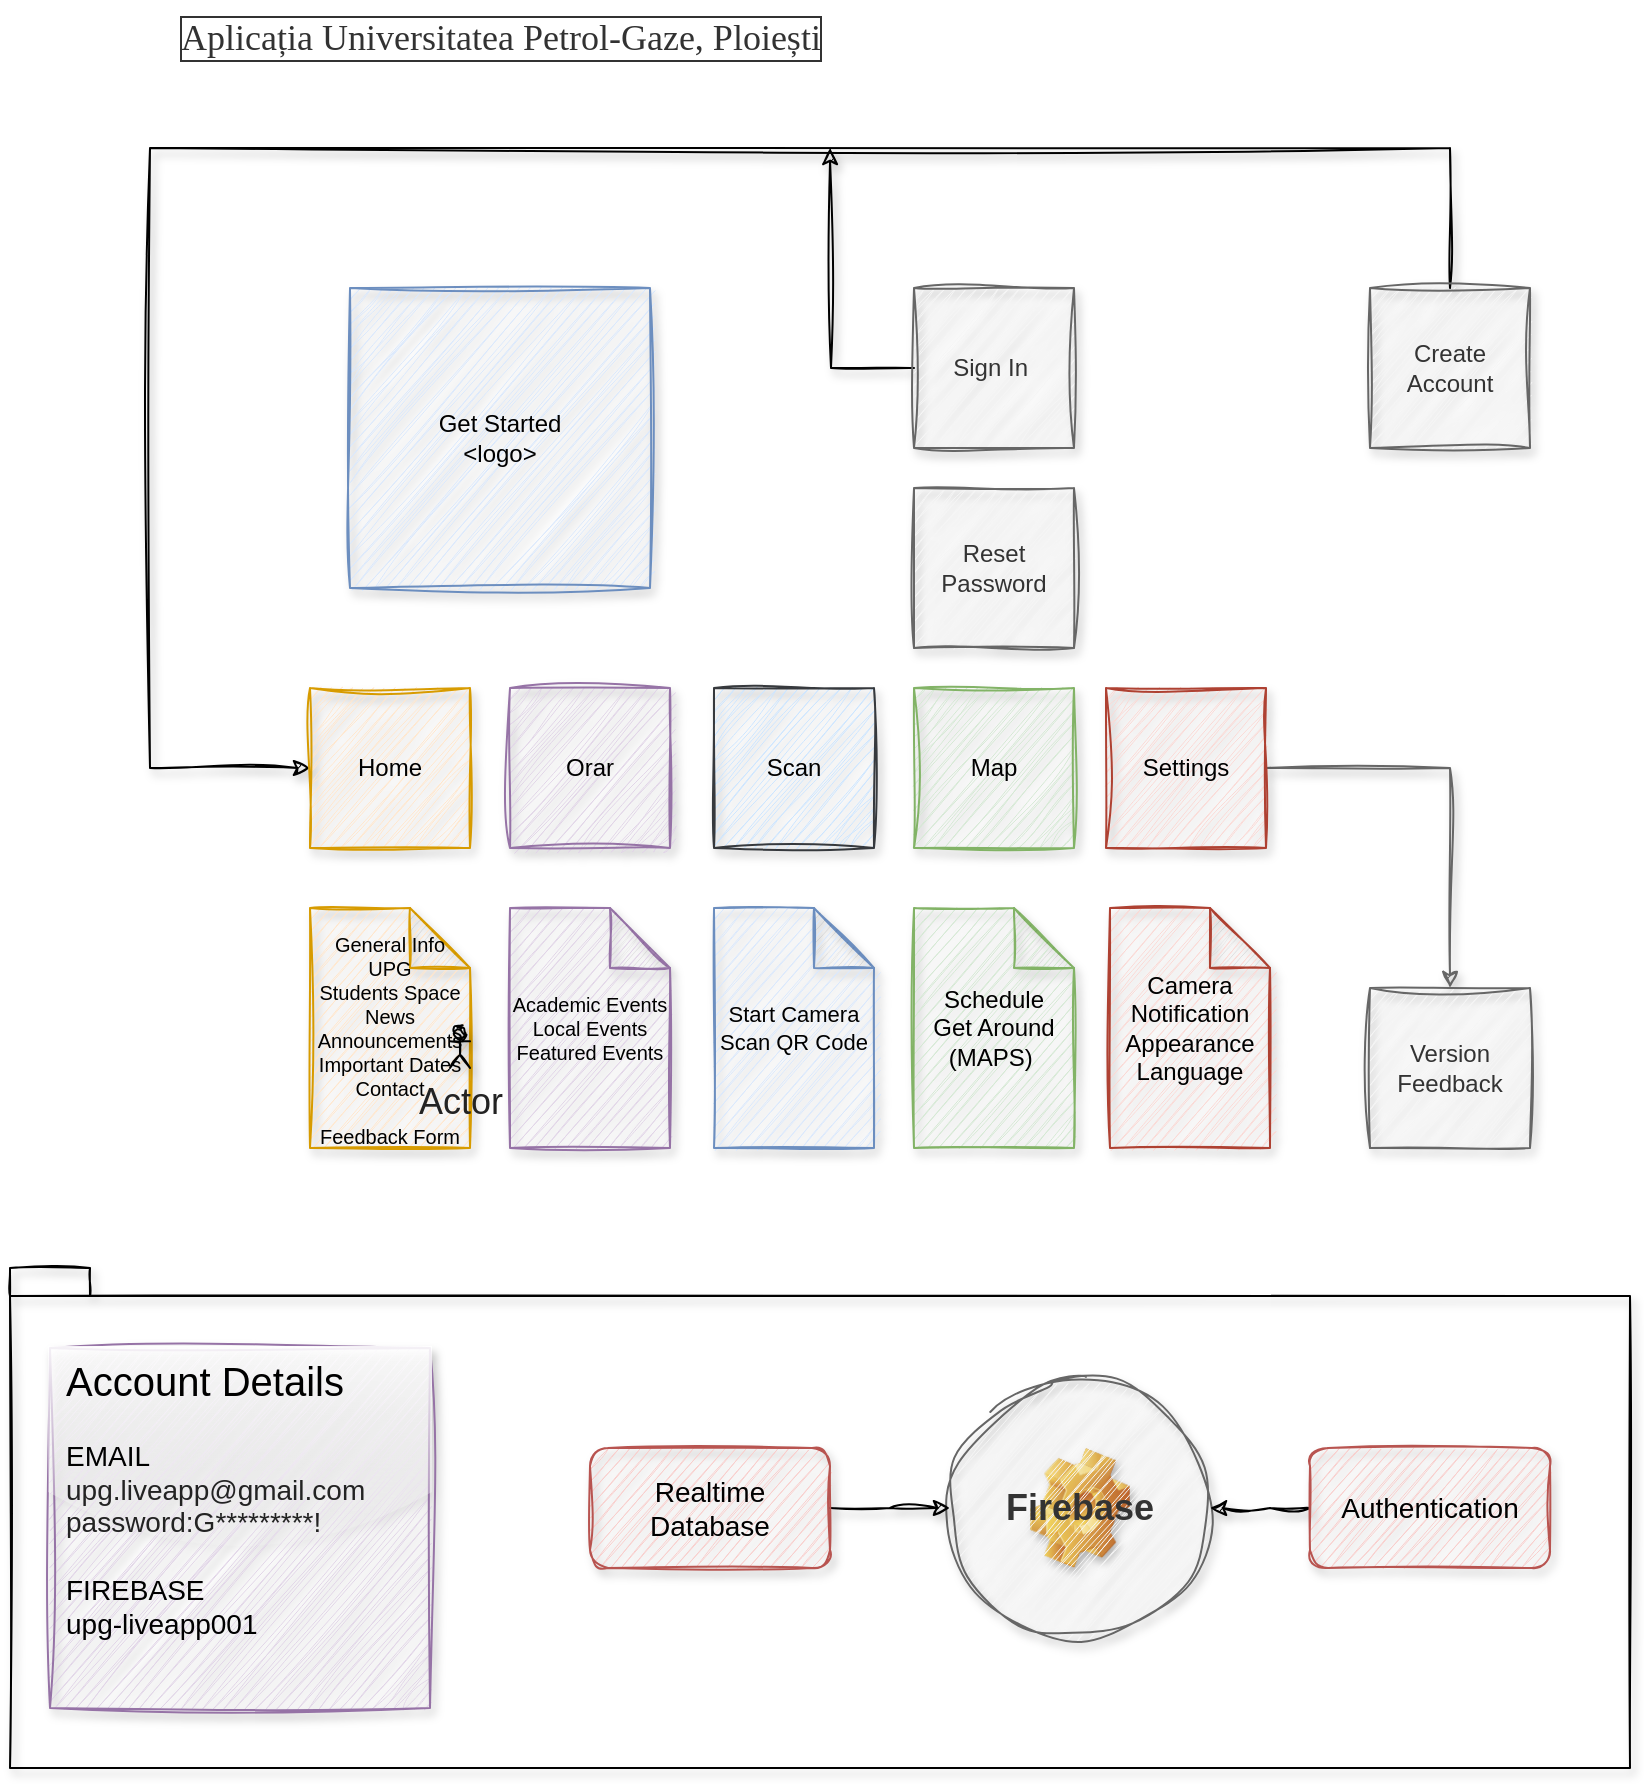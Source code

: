 <mxfile version="20.8.5" type="github">
  <diagram id="D0pcz6vuqmUrcua5Kuvg" name="Page-1">
    <mxGraphModel dx="1026" dy="628" grid="1" gridSize="10" guides="1" tooltips="1" connect="1" arrows="1" fold="1" page="1" pageScale="1" pageWidth="827" pageHeight="1169" math="0" shadow="0">
      <root>
        <mxCell id="0" />
        <mxCell id="1" parent="0" />
        <mxCell id="ZCA3S4wdHOKqiwq0sCwG-1" value="Map" style="whiteSpace=wrap;html=1;aspect=fixed;shadow=1;sketch=1;curveFitting=1;jiggle=2;fillColor=#d5e8d4;strokeColor=#82b366;" parent="1" vertex="1">
          <mxGeometry x="462" y="390" width="80" height="80" as="geometry" />
        </mxCell>
        <mxCell id="ZCA3S4wdHOKqiwq0sCwG-2" value="Scan" style="whiteSpace=wrap;html=1;aspect=fixed;shadow=1;sketch=1;curveFitting=1;jiggle=2;fillColor=#cce5ff;strokeColor=#36393d;" parent="1" vertex="1">
          <mxGeometry x="362" y="390" width="80" height="80" as="geometry" />
        </mxCell>
        <mxCell id="ZCA3S4wdHOKqiwq0sCwG-5" value="Get Started&lt;br&gt;&amp;lt;logo&amp;gt;" style="whiteSpace=wrap;html=1;aspect=fixed;shadow=1;sketch=1;curveFitting=1;jiggle=2;fillColor=#dae8fc;strokeColor=#6c8ebf;" parent="1" vertex="1">
          <mxGeometry x="180" y="190" width="150" height="150" as="geometry" />
        </mxCell>
        <mxCell id="PKq0YOTUIHZ_qvJE_4aY-6" style="edgeStyle=orthogonalEdgeStyle;rounded=0;sketch=1;orthogonalLoop=1;jettySize=auto;html=1;shadow=1;" parent="1" source="ZCA3S4wdHOKqiwq0sCwG-6" edge="1">
          <mxGeometry relative="1" as="geometry">
            <mxPoint x="420" y="120" as="targetPoint" />
          </mxGeometry>
        </mxCell>
        <mxCell id="ZCA3S4wdHOKqiwq0sCwG-6" value="Sign In&amp;nbsp;" style="whiteSpace=wrap;html=1;aspect=fixed;shadow=1;sketch=1;curveFitting=1;jiggle=2;fillColor=#f5f5f5;fontColor=#333333;strokeColor=#666666;" parent="1" vertex="1">
          <mxGeometry x="462" y="190" width="80" height="80" as="geometry" />
        </mxCell>
        <mxCell id="ZCA3S4wdHOKqiwq0sCwG-34" style="edgeStyle=orthogonalEdgeStyle;rounded=0;orthogonalLoop=1;jettySize=auto;html=1;exitX=0.5;exitY=0;exitDx=0;exitDy=0;entryX=0;entryY=0.5;entryDx=0;entryDy=0;sketch=1;curveFitting=1;jiggle=2;shadow=1;" parent="1" source="ZCA3S4wdHOKqiwq0sCwG-7" target="ZCA3S4wdHOKqiwq0sCwG-18" edge="1">
          <mxGeometry relative="1" as="geometry">
            <Array as="points">
              <mxPoint x="730" y="120" />
              <mxPoint x="80" y="120" />
              <mxPoint x="80" y="430" />
            </Array>
          </mxGeometry>
        </mxCell>
        <mxCell id="ZCA3S4wdHOKqiwq0sCwG-7" value="Create Account" style="whiteSpace=wrap;html=1;aspect=fixed;shadow=1;sketch=1;curveFitting=1;jiggle=2;fillColor=#f5f5f5;fontColor=#333333;strokeColor=#666666;" parent="1" vertex="1">
          <mxGeometry x="690" y="190" width="80" height="80" as="geometry" />
        </mxCell>
        <mxCell id="PKq0YOTUIHZ_qvJE_4aY-5" style="edgeStyle=orthogonalEdgeStyle;rounded=0;orthogonalLoop=1;jettySize=auto;html=1;entryX=0.5;entryY=0;entryDx=0;entryDy=0;fillColor=#f5f5f5;strokeColor=#666666;sketch=1;curveFitting=1;jiggle=2;shadow=1;" parent="1" source="ZCA3S4wdHOKqiwq0sCwG-10" target="PKq0YOTUIHZ_qvJE_4aY-4" edge="1">
          <mxGeometry relative="1" as="geometry" />
        </mxCell>
        <mxCell id="ZCA3S4wdHOKqiwq0sCwG-10" value="Settings" style="whiteSpace=wrap;html=1;aspect=fixed;shadow=1;sketch=1;curveFitting=1;jiggle=2;fillColor=#fad9d5;strokeColor=#ae4132;" parent="1" vertex="1">
          <mxGeometry x="558" y="390" width="80" height="80" as="geometry" />
        </mxCell>
        <mxCell id="ZCA3S4wdHOKqiwq0sCwG-17" value="Orar" style="whiteSpace=wrap;html=1;aspect=fixed;shadow=1;sketch=1;curveFitting=1;jiggle=2;fillColor=#e1d5e7;strokeColor=#9673a6;" parent="1" vertex="1">
          <mxGeometry x="260" y="390" width="80" height="80" as="geometry" />
        </mxCell>
        <mxCell id="ZCA3S4wdHOKqiwq0sCwG-18" value="Home" style="whiteSpace=wrap;html=1;aspect=fixed;shadow=1;sketch=1;curveFitting=1;jiggle=2;fillColor=#ffe6cc;strokeColor=#d79b00;" parent="1" vertex="1">
          <mxGeometry x="160" y="390" width="80" height="80" as="geometry" />
        </mxCell>
        <mxCell id="ZCA3S4wdHOKqiwq0sCwG-26" value="Reset Password" style="whiteSpace=wrap;html=1;aspect=fixed;shadow=1;sketch=1;curveFitting=1;jiggle=2;fillColor=#f5f5f5;fontColor=#333333;strokeColor=#666666;" parent="1" vertex="1">
          <mxGeometry x="462" y="290" width="80" height="80" as="geometry" />
        </mxCell>
        <mxCell id="ZCA3S4wdHOKqiwq0sCwG-27" value="&lt;br&gt;General Info UPG&lt;br style=&quot;font-size: 10px;&quot;&gt;Students Space&lt;br&gt;News&lt;br&gt;Announcements&lt;br&gt;Important Dates&lt;br&gt;Contact&lt;br&gt;&lt;br&gt;Feedback Form" style="shape=note;whiteSpace=wrap;html=1;backgroundOutline=1;darkOpacity=0.05;rounded=1;shadow=1;glass=0;sketch=1;fontSize=10;fillColor=#ffe6cc;strokeColor=#d79b00;" parent="1" vertex="1">
          <mxGeometry x="160" y="500" width="80" height="120" as="geometry" />
        </mxCell>
        <mxCell id="ZCA3S4wdHOKqiwq0sCwG-28" value="Academic Events&lt;br&gt;Local Events&lt;br&gt;Featured Events" style="shape=note;backgroundOutline=1;darkOpacity=0.05;rounded=1;shadow=1;glass=0;sketch=1;fontSize=10;horizontal=1;verticalAlign=middle;whiteSpace=wrap;html=1;fillColor=#e1d5e7;strokeColor=#9673a6;" parent="1" vertex="1">
          <mxGeometry x="260" y="500" width="80" height="120" as="geometry" />
        </mxCell>
        <mxCell id="ZCA3S4wdHOKqiwq0sCwG-29" value="Start Camera&lt;br style=&quot;font-size: 11px;&quot;&gt;Scan QR Code" style="shape=note;whiteSpace=wrap;html=1;backgroundOutline=1;darkOpacity=0.05;rounded=1;shadow=1;glass=0;sketch=1;fontSize=11;fillColor=#dae8fc;strokeColor=#6c8ebf;" parent="1" vertex="1">
          <mxGeometry x="362" y="500" width="80" height="120" as="geometry" />
        </mxCell>
        <mxCell id="ZCA3S4wdHOKqiwq0sCwG-30" value="Schedule&lt;br&gt;Get Around &lt;br&gt;(MAPS)&amp;nbsp;" style="shape=note;whiteSpace=wrap;html=1;backgroundOutline=1;darkOpacity=0.05;rounded=1;shadow=1;glass=0;sketch=1;fillColor=#d5e8d4;strokeColor=#82b366;" parent="1" vertex="1">
          <mxGeometry x="462" y="500" width="80" height="120" as="geometry" />
        </mxCell>
        <mxCell id="ZCA3S4wdHOKqiwq0sCwG-32" value="Camera&lt;br&gt;Notification&lt;br&gt;Appearance&lt;br&gt;Language" style="shape=note;whiteSpace=wrap;html=1;backgroundOutline=1;darkOpacity=0.05;rounded=1;shadow=1;glass=0;sketch=1;fillColor=#fad9d5;strokeColor=#ae4132;" parent="1" vertex="1">
          <mxGeometry x="560" y="500" width="80" height="120" as="geometry" />
        </mxCell>
        <mxCell id="PKq0YOTUIHZ_qvJE_4aY-4" value="Version&lt;br&gt;Feedback" style="whiteSpace=wrap;html=1;aspect=fixed;shadow=1;sketch=1;curveFitting=1;jiggle=2;fillColor=#f5f5f5;fontColor=#333333;strokeColor=#666666;" parent="1" vertex="1">
          <mxGeometry x="690" y="540" width="80" height="80" as="geometry" />
        </mxCell>
        <mxCell id="PKq0YOTUIHZ_qvJE_4aY-9" value="Aplicația Universitatea Petrol-Gaze, Ploiești" style="text;html=1;align=center;verticalAlign=middle;resizable=0;points=[];autosize=1;strokeColor=none;fillColor=none;rounded=1;glass=0;sketch=1;curveFitting=1;jiggle=2;shadow=1;labelBorderColor=default;labelBackgroundColor=default;textOpacity=80;fontSize=18;fontFamily=Georgia;" parent="1" vertex="1">
          <mxGeometry x="70" y="50" width="370" height="30" as="geometry" />
        </mxCell>
        <mxCell id="dIDql7zmELzKCqjkRyXJ-9" value="" style="shape=image;html=1;verticalLabelPosition=bottom;verticalAlign=top;imageAspect=0;image=img/clipart/Gear_128x128.png;rounded=0;shadow=1;glass=0;labelBackgroundColor=none;labelBorderColor=none;sketch=1;strokeColor=#000000;fontSize=14;fontColor=#232323;fillColor=#FFE599;gradientColor=none;" vertex="1" parent="1">
          <mxGeometry x="520" y="770" width="50" height="60" as="geometry" />
        </mxCell>
        <mxCell id="dIDql7zmELzKCqjkRyXJ-2" value="Firebase" style="ellipse;whiteSpace=wrap;html=1;aspect=fixed;shadow=1;sketch=1;curveFitting=1;jiggle=2;fillColor=#f5f5f5;fontColor=#333333;strokeColor=#666666;fontSize=18;fontStyle=1" vertex="1" parent="1">
          <mxGeometry x="480" y="735" width="130" height="130" as="geometry" />
        </mxCell>
        <mxCell id="dIDql7zmELzKCqjkRyXJ-3" value="&lt;font style=&quot;font-size: 20px;&quot;&gt;Account Details&lt;br&gt;&lt;/font&gt;&lt;br&gt;EMAIL&lt;br&gt;&lt;font color=&quot;#232323&quot;&gt;upg.liveapp@gmail.com&lt;br&gt;password:G*********!&lt;br&gt;&lt;/font&gt;&lt;br&gt;FIREBASE&lt;br&gt;upg-liveapp001" style="text;strokeColor=#9673a6;fillColor=#e1d5e7;spacing=8;spacingTop=-8;whiteSpace=wrap;overflow=hidden;rounded=0;verticalAlign=top;fontSize=14;html=1;labelBackgroundColor=none;labelBorderColor=none;sketch=1;curveFitting=1;jiggle=2;shadow=1;glass=1;gradientColor=none;" vertex="1" parent="1">
          <mxGeometry x="30" y="720" width="190" height="180" as="geometry" />
        </mxCell>
        <mxCell id="dIDql7zmELzKCqjkRyXJ-8" value="" style="edgeStyle=orthogonalEdgeStyle;rounded=0;orthogonalLoop=1;jettySize=auto;html=1;fontSize=14;fontColor=#232323;sketch=1;curveFitting=1;jiggle=2;shadow=1;" edge="1" parent="1" source="dIDql7zmELzKCqjkRyXJ-5" target="dIDql7zmELzKCqjkRyXJ-2">
          <mxGeometry relative="1" as="geometry">
            <Array as="points">
              <mxPoint x="450" y="800" />
              <mxPoint x="450" y="800" />
            </Array>
          </mxGeometry>
        </mxCell>
        <mxCell id="dIDql7zmELzKCqjkRyXJ-5" value="Realtime Database" style="rounded=1;whiteSpace=wrap;html=1;shadow=1;glass=0;labelBackgroundColor=none;labelBorderColor=none;sketch=1;strokeColor=#b85450;fontSize=14;fillColor=#f8cecc;" vertex="1" parent="1">
          <mxGeometry x="300" y="770" width="120" height="60" as="geometry" />
        </mxCell>
        <mxCell id="dIDql7zmELzKCqjkRyXJ-7" value="" style="edgeStyle=orthogonalEdgeStyle;rounded=0;orthogonalLoop=1;jettySize=auto;html=1;fontSize=14;fontColor=#232323;sketch=1;curveFitting=1;jiggle=2;shadow=1;" edge="1" parent="1" source="dIDql7zmELzKCqjkRyXJ-6" target="dIDql7zmELzKCqjkRyXJ-2">
          <mxGeometry relative="1" as="geometry">
            <Array as="points">
              <mxPoint x="640" y="800" />
              <mxPoint x="640" y="800" />
            </Array>
          </mxGeometry>
        </mxCell>
        <mxCell id="dIDql7zmELzKCqjkRyXJ-6" value="Authentication" style="rounded=1;whiteSpace=wrap;html=1;shadow=1;glass=0;labelBackgroundColor=none;labelBorderColor=none;sketch=1;strokeColor=#b85450;fontSize=14;fillColor=#f8cecc;" vertex="1" parent="1">
          <mxGeometry x="660" y="770" width="120" height="60" as="geometry" />
        </mxCell>
        <mxCell id="dIDql7zmELzKCqjkRyXJ-12" value="" style="shape=folder;fontStyle=1;spacingTop=10;tabWidth=40;tabHeight=14;tabPosition=left;html=1;rounded=0;shadow=1;glass=0;labelBackgroundColor=none;labelBorderColor=none;sketch=1;strokeColor=#000000;fontSize=18;fontColor=#232323;fillColor=none;gradientColor=none;" vertex="1" parent="1">
          <mxGeometry x="10" y="680" width="810" height="250" as="geometry" />
        </mxCell>
        <mxCell id="dIDql7zmELzKCqjkRyXJ-15" value="Actor" style="shape=umlActor;verticalLabelPosition=bottom;verticalAlign=top;html=1;rounded=0;shadow=1;glass=1;labelBackgroundColor=none;labelBorderColor=none;sketch=1;strokeColor=#000000;fontSize=18;fontColor=#232323;fillColor=none;gradientColor=none;" vertex="1" parent="1">
          <mxGeometry x="230" y="560" width="10" height="20" as="geometry" />
        </mxCell>
      </root>
    </mxGraphModel>
  </diagram>
</mxfile>
